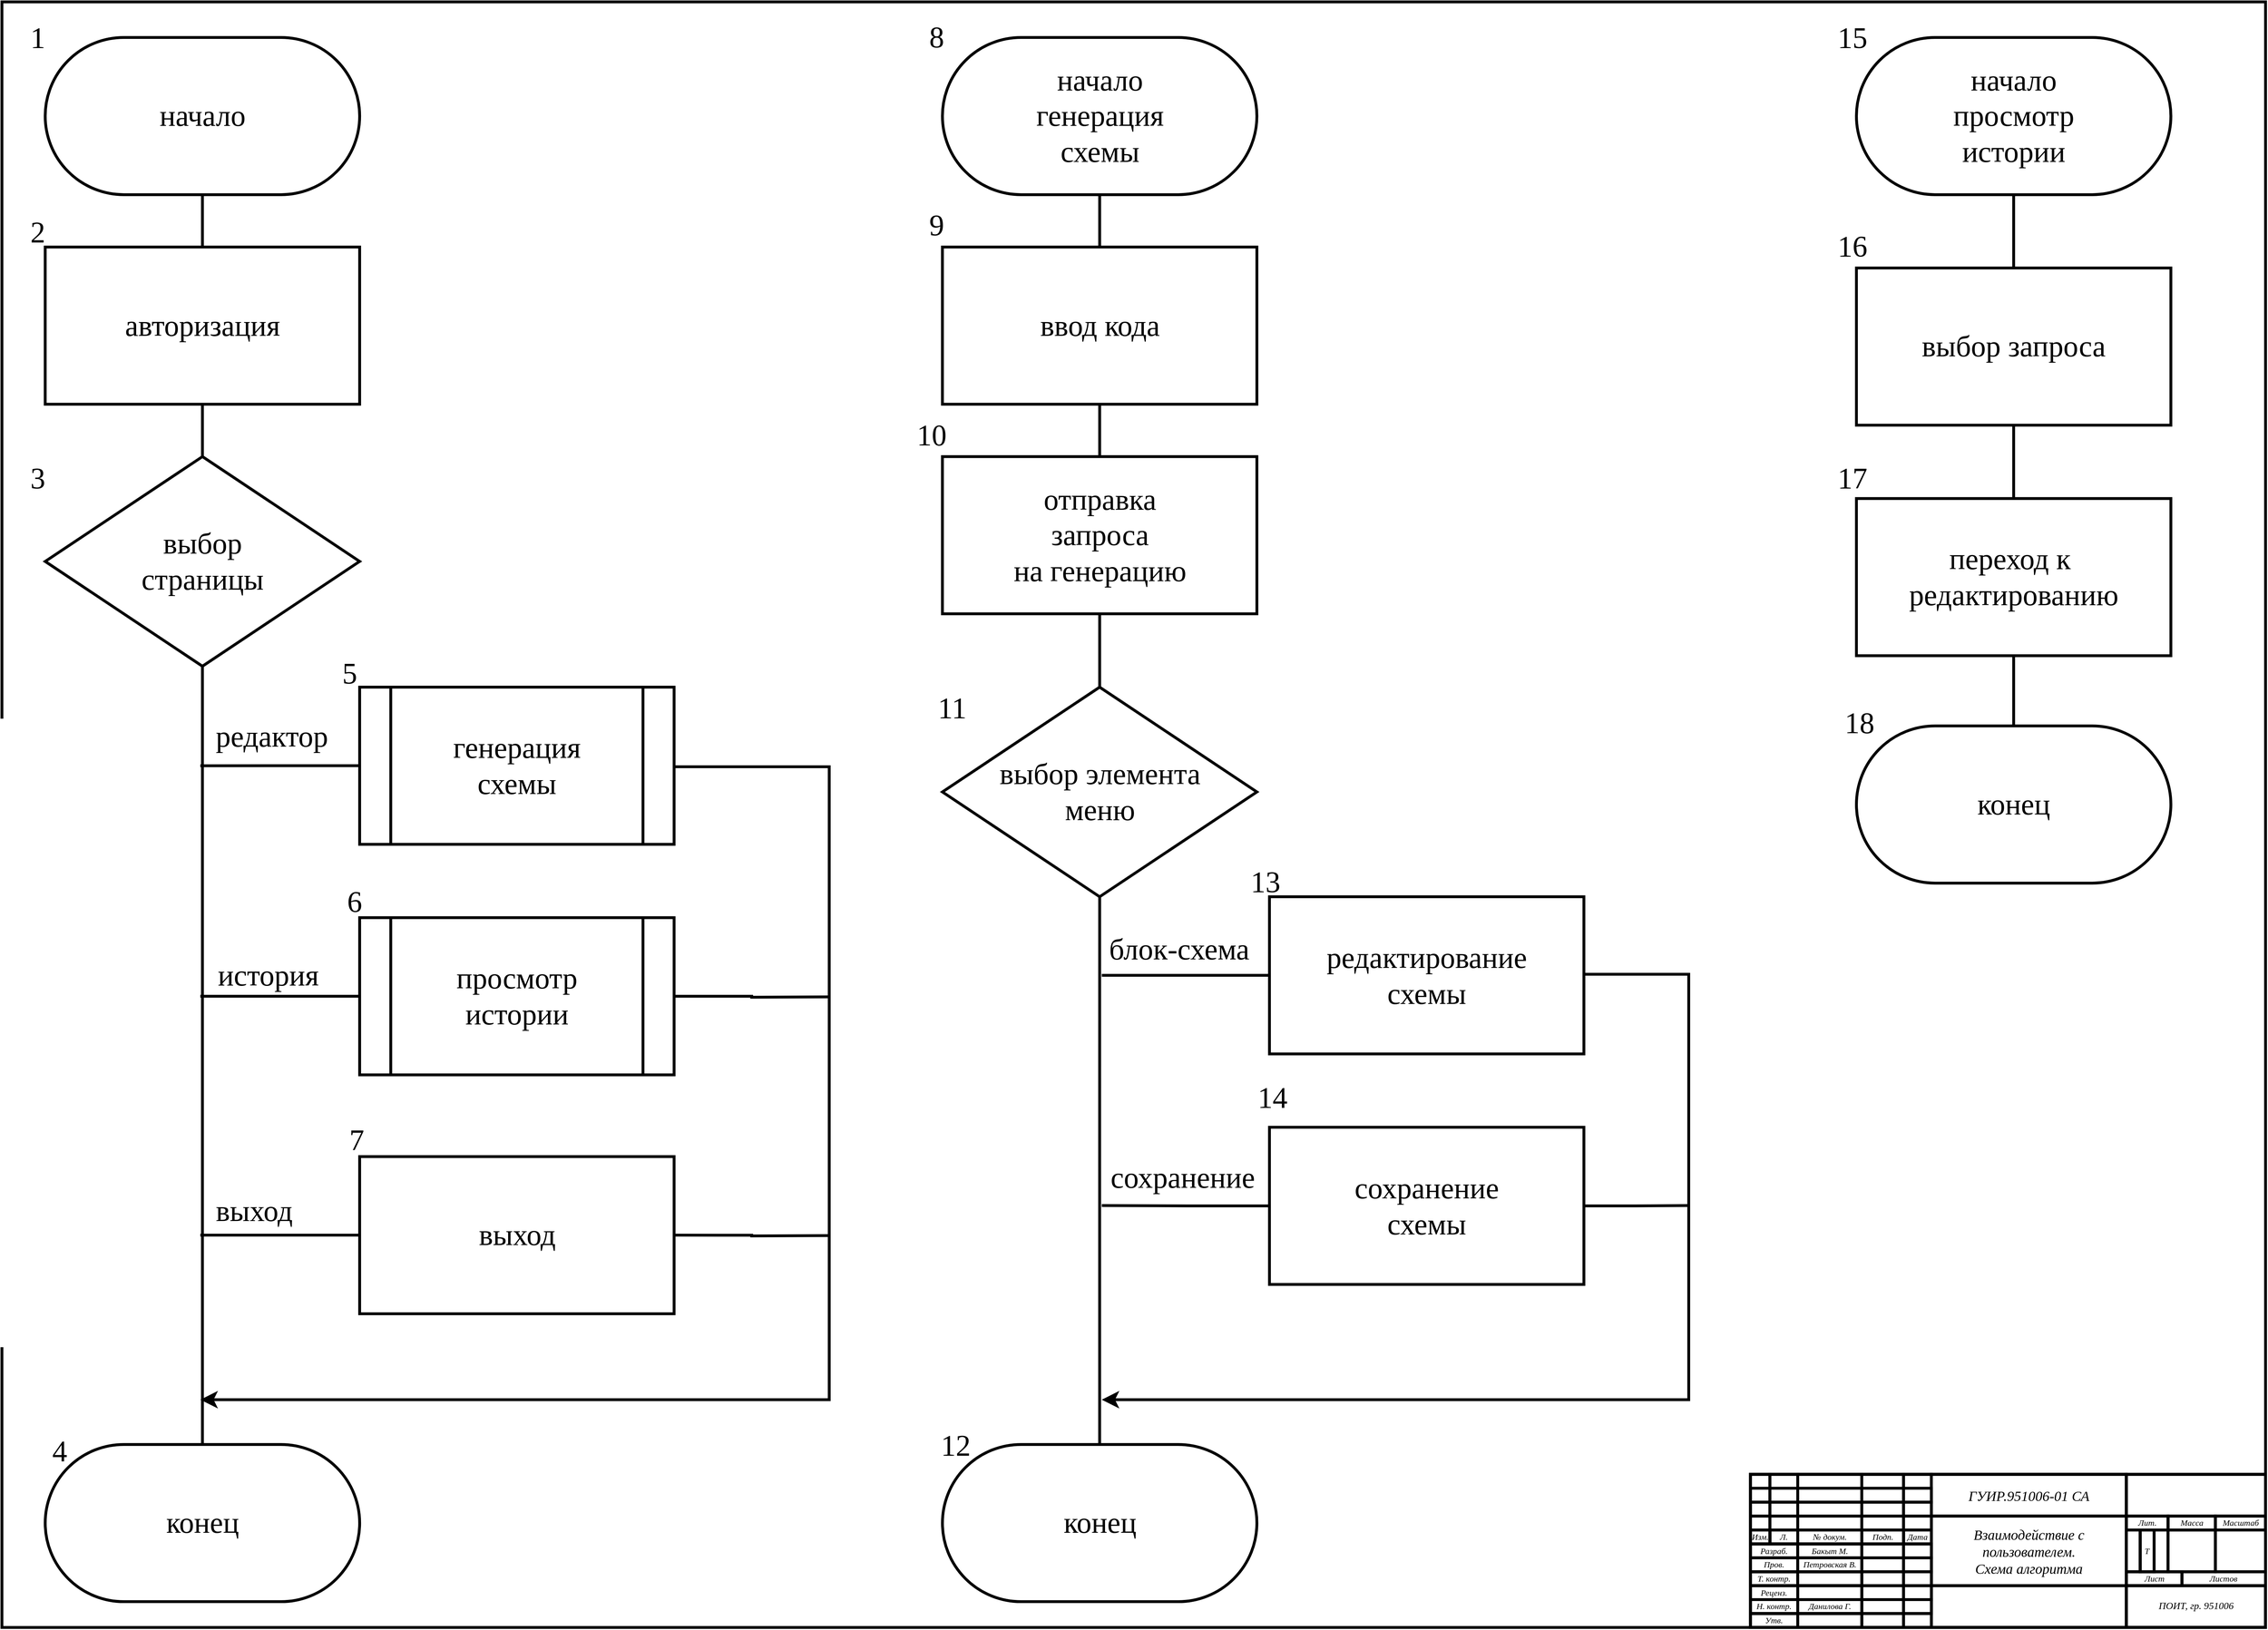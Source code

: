 <mxfile version="21.1.2" type="device">
  <diagram name="Page-1" id="UpY-j-eSxarQxpCMAa1M">
    <mxGraphModel dx="7090" dy="4100" grid="1" gridSize="10" guides="1" tooltips="1" connect="1" arrows="1" fold="1" page="1" pageScale="1" pageWidth="3300" pageHeight="2339" math="0" shadow="0">
      <root>
        <mxCell id="0" />
        <mxCell id="1" parent="0" />
        <mxCell id="rGx1I9gDSG52Lf8XhFhv-3" value="" style="group" vertex="1" connectable="0" parent="1">
          <mxGeometry x="78.74" y="19.685" width="3200.786" height="2299.208" as="geometry" />
        </mxCell>
        <mxCell id="rGx1I9gDSG52Lf8XhFhv-4" value="" style="rounded=0;whiteSpace=wrap;html=1;fillColor=none;strokeWidth=4;movable=1;resizable=1;rotatable=1;deletable=1;editable=1;locked=0;connectable=1;container=0;" vertex="1" parent="rGx1I9gDSG52Lf8XhFhv-3">
          <mxGeometry width="3200.781" height="2299.208" as="geometry" />
        </mxCell>
        <mxCell id="rGx1I9gDSG52Lf8XhFhv-5" value="" style="rounded=0;whiteSpace=wrap;html=1;fillColor=none;container=0;strokeWidth=4;movable=1;resizable=1;rotatable=1;deletable=1;editable=1;locked=0;connectable=1;" vertex="1" parent="rGx1I9gDSG52Lf8XhFhv-3">
          <mxGeometry x="2472.43" y="2082.665" width="728.34" height="216.53" as="geometry" />
        </mxCell>
        <mxCell id="rGx1I9gDSG52Lf8XhFhv-6" value="" style="rounded=0;whiteSpace=wrap;html=1;fillColor=none;container=0;strokeWidth=4;movable=1;resizable=1;rotatable=1;deletable=1;editable=1;locked=0;connectable=1;" vertex="1" parent="rGx1I9gDSG52Lf8XhFhv-3">
          <mxGeometry x="2472.37" y="2082.665" width="27.56" height="98.43" as="geometry" />
        </mxCell>
        <mxCell id="rGx1I9gDSG52Lf8XhFhv-7" value="" style="rounded=0;whiteSpace=wrap;html=1;fillColor=none;container=0;strokeWidth=4;movable=1;resizable=1;rotatable=1;deletable=1;editable=1;locked=0;connectable=1;" vertex="1" parent="rGx1I9gDSG52Lf8XhFhv-3">
          <mxGeometry x="2499.92" y="2082.665" width="39.37" height="98.42" as="geometry" />
        </mxCell>
        <mxCell id="rGx1I9gDSG52Lf8XhFhv-8" value="" style="rounded=0;whiteSpace=wrap;html=1;fillColor=none;container=0;strokeWidth=4;movable=1;resizable=1;rotatable=1;deletable=1;editable=1;locked=0;connectable=1;" vertex="1" parent="rGx1I9gDSG52Lf8XhFhv-3">
          <mxGeometry x="2539.29" y="2082.665" width="90.55" height="216.53" as="geometry" />
        </mxCell>
        <mxCell id="rGx1I9gDSG52Lf8XhFhv-9" value="" style="rounded=0;whiteSpace=wrap;html=1;fillColor=none;container=0;strokeWidth=4;movable=1;resizable=1;rotatable=1;deletable=1;editable=1;locked=0;connectable=1;" vertex="1" parent="rGx1I9gDSG52Lf8XhFhv-3">
          <mxGeometry x="2629.84" y="2082.665" width="59.06" height="216.54" as="geometry" />
        </mxCell>
        <mxCell id="rGx1I9gDSG52Lf8XhFhv-10" value="" style="rounded=0;whiteSpace=wrap;html=1;fillColor=none;container=0;strokeWidth=4;movable=1;resizable=1;rotatable=1;deletable=1;editable=1;locked=0;connectable=1;" vertex="1" parent="rGx1I9gDSG52Lf8XhFhv-3">
          <mxGeometry x="2688.89" y="2082.665" width="39.37" height="216.54" as="geometry" />
        </mxCell>
        <mxCell id="rGx1I9gDSG52Lf8XhFhv-11" value="" style="rounded=0;whiteSpace=wrap;html=1;fillColor=none;container=0;strokeWidth=4;movable=1;resizable=1;rotatable=1;deletable=1;editable=1;locked=0;connectable=1;" vertex="1" parent="rGx1I9gDSG52Lf8XhFhv-3">
          <mxGeometry x="2728.26" y="2082.665" width="275.59" height="216.53" as="geometry" />
        </mxCell>
        <mxCell id="rGx1I9gDSG52Lf8XhFhv-12" value="" style="rounded=0;whiteSpace=wrap;html=1;fillColor=none;container=0;strokeWidth=4;movable=1;resizable=1;rotatable=1;deletable=1;editable=1;locked=0;connectable=1;" vertex="1" parent="rGx1I9gDSG52Lf8XhFhv-3">
          <mxGeometry x="3003.85" y="2082.665" width="196.85" height="216.54" as="geometry" />
        </mxCell>
        <mxCell id="rGx1I9gDSG52Lf8XhFhv-13" value="" style="rounded=0;whiteSpace=wrap;html=1;fillColor=none;container=0;strokeWidth=4;movable=1;resizable=1;rotatable=1;deletable=1;editable=1;locked=0;connectable=1;" vertex="1" parent="rGx1I9gDSG52Lf8XhFhv-3">
          <mxGeometry x="2472.35" y="2082.665" width="255.9" height="0.01" as="geometry" />
        </mxCell>
        <mxCell id="rGx1I9gDSG52Lf8XhFhv-14" value="" style="rounded=0;whiteSpace=wrap;html=1;fillColor=none;container=0;strokeWidth=4;movable=1;resizable=1;rotatable=1;deletable=1;editable=1;locked=0;connectable=1;" vertex="1" parent="rGx1I9gDSG52Lf8XhFhv-3">
          <mxGeometry x="2472.355" y="2082.64" width="255.905" height="19.685" as="geometry" />
        </mxCell>
        <mxCell id="rGx1I9gDSG52Lf8XhFhv-15" value="" style="rounded=0;whiteSpace=wrap;html=1;fillColor=none;container=0;strokeWidth=4;movable=1;resizable=1;rotatable=1;deletable=1;editable=1;locked=0;connectable=1;" vertex="1" parent="rGx1I9gDSG52Lf8XhFhv-3">
          <mxGeometry x="2728.249" y="2082.634" width="275.59" height="59.055" as="geometry" />
        </mxCell>
        <mxCell id="rGx1I9gDSG52Lf8XhFhv-16" value="" style="rounded=0;whiteSpace=wrap;html=1;fillColor=none;container=0;strokeWidth=4;movable=1;resizable=1;rotatable=1;deletable=1;editable=1;locked=0;connectable=1;" vertex="1" parent="rGx1I9gDSG52Lf8XhFhv-3">
          <mxGeometry x="2728.346" y="2240.131" width="275.59" height="59.055" as="geometry" />
        </mxCell>
        <mxCell id="rGx1I9gDSG52Lf8XhFhv-17" value="" style="rounded=0;whiteSpace=wrap;html=1;fillColor=none;container=0;strokeWidth=4;movable=1;resizable=1;rotatable=1;deletable=1;editable=1;locked=0;connectable=1;" vertex="1" parent="rGx1I9gDSG52Lf8XhFhv-3">
          <mxGeometry x="3003.936" y="2082.671" width="196.85" height="59.055" as="geometry" />
        </mxCell>
        <mxCell id="rGx1I9gDSG52Lf8XhFhv-18" value="" style="rounded=0;whiteSpace=wrap;html=1;fillColor=none;container=0;strokeWidth=4;movable=1;resizable=1;rotatable=1;deletable=1;editable=1;locked=0;connectable=1;" vertex="1" parent="rGx1I9gDSG52Lf8XhFhv-3">
          <mxGeometry x="3003.833" y="2240.148" width="196.85" height="59.055" as="geometry" />
        </mxCell>
        <mxCell id="rGx1I9gDSG52Lf8XhFhv-19" value="" style="rounded=0;whiteSpace=wrap;html=1;fillColor=none;container=0;strokeWidth=4;movable=1;resizable=1;rotatable=1;deletable=1;editable=1;locked=0;connectable=1;" vertex="1" parent="rGx1I9gDSG52Lf8XhFhv-3">
          <mxGeometry x="3003.83" y="2141.685" width="59.055" height="19.685" as="geometry" />
        </mxCell>
        <mxCell id="rGx1I9gDSG52Lf8XhFhv-20" value="" style="rounded=0;whiteSpace=wrap;html=1;fillColor=none;container=0;strokeWidth=4;movable=1;resizable=1;rotatable=1;deletable=1;editable=1;locked=0;connectable=1;" vertex="1" parent="rGx1I9gDSG52Lf8XhFhv-3">
          <mxGeometry x="3062.887" y="2141.682" width="66.929" height="19.685" as="geometry" />
        </mxCell>
        <mxCell id="rGx1I9gDSG52Lf8XhFhv-21" value="" style="rounded=0;whiteSpace=wrap;html=1;fillColor=none;container=0;strokeWidth=4;movable=1;resizable=1;rotatable=1;deletable=1;editable=1;locked=0;connectable=1;" vertex="1" parent="rGx1I9gDSG52Lf8XhFhv-3">
          <mxGeometry x="3129.814" y="2141.679" width="70.866" height="19.685" as="geometry" />
        </mxCell>
        <mxCell id="rGx1I9gDSG52Lf8XhFhv-22" value="" style="rounded=0;whiteSpace=wrap;html=1;fillColor=none;container=0;strokeWidth=4;movable=1;resizable=1;rotatable=1;deletable=1;editable=1;locked=0;connectable=1;" vertex="1" parent="rGx1I9gDSG52Lf8XhFhv-3">
          <mxGeometry x="3003.827" y="2161.392" width="19.685" height="59.055" as="geometry" />
        </mxCell>
        <mxCell id="rGx1I9gDSG52Lf8XhFhv-23" value="" style="rounded=0;whiteSpace=wrap;html=1;fillColor=none;container=0;strokeWidth=4;movable=1;resizable=1;rotatable=1;deletable=1;editable=1;locked=0;connectable=1;" vertex="1" parent="rGx1I9gDSG52Lf8XhFhv-3">
          <mxGeometry x="3023.51" y="2161.405" width="19.78" height="59.06" as="geometry" />
        </mxCell>
        <mxCell id="rGx1I9gDSG52Lf8XhFhv-24" value="" style="rounded=0;whiteSpace=wrap;html=1;fillColor=none;container=0;strokeWidth=4;movable=1;resizable=1;rotatable=1;deletable=1;editable=1;locked=0;connectable=1;" vertex="1" parent="rGx1I9gDSG52Lf8XhFhv-3">
          <mxGeometry x="3043.201" y="2161.406" width="19.685" height="59.055" as="geometry" />
        </mxCell>
        <mxCell id="rGx1I9gDSG52Lf8XhFhv-25" value="" style="rounded=0;whiteSpace=wrap;html=1;fillColor=none;container=0;strokeWidth=4;movable=1;resizable=1;rotatable=1;deletable=1;editable=1;locked=0;connectable=1;" vertex="1" parent="rGx1I9gDSG52Lf8XhFhv-3">
          <mxGeometry x="3062.888" y="2161.413" width="66.929" height="59.055" as="geometry" />
        </mxCell>
        <mxCell id="rGx1I9gDSG52Lf8XhFhv-26" value="" style="rounded=0;whiteSpace=wrap;html=1;fillColor=none;container=0;strokeWidth=4;movable=1;resizable=1;rotatable=1;deletable=1;editable=1;locked=0;connectable=1;" vertex="1" parent="rGx1I9gDSG52Lf8XhFhv-3">
          <mxGeometry x="3129.915" y="2161.39" width="70.866" height="59.055" as="geometry" />
        </mxCell>
        <mxCell id="rGx1I9gDSG52Lf8XhFhv-27" value="" style="rounded=0;whiteSpace=wrap;html=1;fillColor=none;container=0;strokeWidth=4;movable=1;resizable=1;rotatable=1;deletable=1;editable=1;locked=0;connectable=1;" vertex="1" parent="rGx1I9gDSG52Lf8XhFhv-3">
          <mxGeometry x="3003.832" y="2220.467" width="78.74" height="19.685" as="geometry" />
        </mxCell>
        <mxCell id="rGx1I9gDSG52Lf8XhFhv-28" value="&lt;i&gt;&lt;font style=&quot;font-size: 20px;&quot;&gt;ГУИР.951006-01 СА&lt;/font&gt;&lt;/i&gt;" style="rounded=0;whiteSpace=wrap;html=1;fillColor=none;fontFamily=Times New Roman;fontSize=12;container=0;strokeWidth=4;movable=1;resizable=1;rotatable=1;deletable=1;editable=1;locked=0;connectable=1;" vertex="1" parent="rGx1I9gDSG52Lf8XhFhv-3">
          <mxGeometry x="2728.25" y="2082.674" width="275.6" height="59.02" as="geometry" />
        </mxCell>
        <mxCell id="rGx1I9gDSG52Lf8XhFhv-29" value="&lt;i style=&quot;font-size: 20px;&quot;&gt;Взаимодействие с&lt;br style=&quot;font-size: 20px;&quot;&gt;пользователем.&lt;br style=&quot;font-size: 20px;&quot;&gt;Схема алгоритма&lt;br style=&quot;font-size: 20px;&quot;&gt;&lt;/i&gt;" style="rounded=0;whiteSpace=wrap;html=1;fillColor=none;fontFamily=Times New Roman;fontSize=20;container=0;strokeWidth=4;movable=1;resizable=1;rotatable=1;deletable=1;editable=1;locked=0;connectable=1;" vertex="1" parent="rGx1I9gDSG52Lf8XhFhv-3">
          <mxGeometry x="2728.35" y="2141.684" width="275.5" height="98.43" as="geometry" />
        </mxCell>
        <mxCell id="rGx1I9gDSG52Lf8XhFhv-30" value="&lt;i style=&quot;font-size: 14px;&quot;&gt;ПОИТ, гр. 951006&lt;br style=&quot;font-size: 14px;&quot;&gt;&lt;/i&gt;" style="rounded=0;whiteSpace=wrap;html=1;fillColor=none;fontFamily=Times New Roman;fontSize=14;container=0;strokeWidth=4;movable=1;resizable=1;rotatable=1;deletable=1;editable=1;locked=0;connectable=1;" vertex="1" parent="rGx1I9gDSG52Lf8XhFhv-3">
          <mxGeometry x="3003.83" y="2240.154" width="196.86" height="59.02" as="geometry" />
        </mxCell>
        <mxCell id="rGx1I9gDSG52Lf8XhFhv-31" value="&lt;i&gt;Лит.&lt;br&gt;&lt;/i&gt;" style="rounded=0;whiteSpace=wrap;html=1;fillColor=none;fontFamily=Times New Roman;fontSize=12;container=0;strokeWidth=4;movable=1;resizable=1;rotatable=1;deletable=1;editable=1;locked=0;connectable=1;" vertex="1" parent="rGx1I9gDSG52Lf8XhFhv-3">
          <mxGeometry x="3003.94" y="2141.684" width="58.96" height="19.69" as="geometry" />
        </mxCell>
        <mxCell id="rGx1I9gDSG52Lf8XhFhv-32" value="&lt;i&gt;Т&lt;br&gt;&lt;/i&gt;" style="rounded=0;whiteSpace=wrap;html=1;fillColor=none;fontFamily=Times New Roman;fontSize=12;container=0;strokeWidth=4;movable=1;resizable=1;rotatable=1;deletable=1;editable=1;locked=0;connectable=1;" vertex="1" parent="rGx1I9gDSG52Lf8XhFhv-3">
          <mxGeometry x="3023.61" y="2161.354" width="19.61" height="59.08" as="geometry" />
        </mxCell>
        <mxCell id="rGx1I9gDSG52Lf8XhFhv-33" value="&lt;i&gt;Масса&lt;br&gt;&lt;/i&gt;" style="rounded=0;whiteSpace=wrap;html=1;fillColor=none;fontFamily=Times New Roman;fontSize=12;container=0;strokeWidth=4;movable=1;resizable=1;rotatable=1;deletable=1;editable=1;locked=0;connectable=1;" vertex="1" parent="rGx1I9gDSG52Lf8XhFhv-3">
          <mxGeometry x="3062.89" y="2141.724" width="66.94" height="19.69" as="geometry" />
        </mxCell>
        <mxCell id="rGx1I9gDSG52Lf8XhFhv-34" value="&lt;i&gt;Масштаб&lt;br&gt;&lt;/i&gt;" style="rounded=0;whiteSpace=wrap;html=1;fillColor=none;fontFamily=Times New Roman;fontSize=12;container=0;strokeWidth=4;movable=1;resizable=1;rotatable=1;deletable=1;editable=1;locked=0;connectable=1;" vertex="1" parent="rGx1I9gDSG52Lf8XhFhv-3">
          <mxGeometry x="3129.82" y="2141.664" width="70.88" height="19.69" as="geometry" />
        </mxCell>
        <mxCell id="rGx1I9gDSG52Lf8XhFhv-35" value="" style="rounded=0;whiteSpace=wrap;html=1;fillColor=none;container=0;strokeWidth=4;movable=1;resizable=1;rotatable=1;deletable=1;editable=1;locked=0;connectable=1;" vertex="1" parent="rGx1I9gDSG52Lf8XhFhv-3">
          <mxGeometry x="2472.44" y="2181.075" width="255.905" height="19.685" as="geometry" />
        </mxCell>
        <mxCell id="rGx1I9gDSG52Lf8XhFhv-36" value="" style="rounded=0;whiteSpace=wrap;html=1;fillColor=none;container=0;strokeWidth=4;movable=1;resizable=1;rotatable=1;deletable=1;editable=1;locked=0;connectable=1;" vertex="1" parent="rGx1I9gDSG52Lf8XhFhv-3">
          <mxGeometry x="2472.442" y="2102.327" width="255.905" height="19.685" as="geometry" />
        </mxCell>
        <mxCell id="rGx1I9gDSG52Lf8XhFhv-37" value="" style="rounded=0;whiteSpace=wrap;html=1;fillColor=none;container=0;strokeWidth=4;movable=1;resizable=1;rotatable=1;deletable=1;editable=1;locked=0;connectable=1;" vertex="1" parent="rGx1I9gDSG52Lf8XhFhv-3">
          <mxGeometry x="2472.439" y="2122.014" width="255.905" height="19.685" as="geometry" />
        </mxCell>
        <mxCell id="rGx1I9gDSG52Lf8XhFhv-38" value="" style="rounded=0;whiteSpace=wrap;html=1;fillColor=none;container=0;strokeWidth=4;movable=1;resizable=1;rotatable=1;deletable=1;editable=1;locked=0;connectable=1;" vertex="1" parent="rGx1I9gDSG52Lf8XhFhv-3">
          <mxGeometry x="2472.356" y="2141.701" width="255.905" height="19.685" as="geometry" />
        </mxCell>
        <mxCell id="rGx1I9gDSG52Lf8XhFhv-39" value="" style="rounded=0;whiteSpace=wrap;html=1;fillColor=none;container=0;strokeWidth=4;movable=1;resizable=1;rotatable=1;deletable=1;editable=1;locked=0;connectable=1;" vertex="1" parent="rGx1I9gDSG52Lf8XhFhv-3">
          <mxGeometry x="2472.353" y="2161.388" width="255.905" height="19.685" as="geometry" />
        </mxCell>
        <mxCell id="rGx1I9gDSG52Lf8XhFhv-40" value="" style="rounded=0;whiteSpace=wrap;html=1;fillColor=none;container=0;strokeWidth=4;movable=1;resizable=1;rotatable=1;deletable=1;editable=1;locked=0;connectable=1;" vertex="1" parent="rGx1I9gDSG52Lf8XhFhv-3">
          <mxGeometry x="2472.437" y="2200.762" width="255.905" height="19.685" as="geometry" />
        </mxCell>
        <mxCell id="rGx1I9gDSG52Lf8XhFhv-41" value="" style="rounded=0;whiteSpace=wrap;html=1;fillColor=none;container=0;strokeWidth=4;movable=1;resizable=1;rotatable=1;deletable=1;editable=1;locked=0;connectable=1;" vertex="1" parent="rGx1I9gDSG52Lf8XhFhv-3">
          <mxGeometry x="2472.434" y="2220.449" width="255.905" height="19.685" as="geometry" />
        </mxCell>
        <mxCell id="rGx1I9gDSG52Lf8XhFhv-42" value="" style="rounded=0;whiteSpace=wrap;html=1;fillColor=none;container=0;strokeWidth=4;movable=1;resizable=1;rotatable=1;deletable=1;editable=1;locked=0;connectable=1;" vertex="1" parent="rGx1I9gDSG52Lf8XhFhv-3">
          <mxGeometry x="2472.431" y="2240.136" width="255.905" height="19.685" as="geometry" />
        </mxCell>
        <mxCell id="rGx1I9gDSG52Lf8XhFhv-43" value="" style="rounded=0;whiteSpace=wrap;html=1;fillColor=none;container=0;strokeWidth=4;movable=1;resizable=1;rotatable=1;deletable=1;editable=1;locked=0;connectable=1;" vertex="1" parent="rGx1I9gDSG52Lf8XhFhv-3">
          <mxGeometry x="2472.428" y="2259.823" width="255.905" height="19.685" as="geometry" />
        </mxCell>
        <mxCell id="rGx1I9gDSG52Lf8XhFhv-44" value="" style="rounded=0;whiteSpace=wrap;html=1;fillColor=none;container=0;strokeWidth=4;movable=1;resizable=1;rotatable=1;deletable=1;editable=1;locked=0;connectable=1;" vertex="1" parent="rGx1I9gDSG52Lf8XhFhv-3">
          <mxGeometry x="2472.355" y="2279.51" width="255.905" height="19.685" as="geometry" />
        </mxCell>
        <mxCell id="rGx1I9gDSG52Lf8XhFhv-45" value="&lt;i style=&quot;font-size: 12px;&quot;&gt;&lt;font style=&quot;font-size: 12px;&quot;&gt;Изм.&lt;/font&gt;&lt;/i&gt;" style="rounded=0;whiteSpace=wrap;html=1;fillColor=none;fontFamily=Times New Roman;fontSize=12;container=0;strokeWidth=4;movable=1;resizable=1;rotatable=1;deletable=1;editable=1;locked=0;connectable=1;" vertex="1" parent="rGx1I9gDSG52Lf8XhFhv-3">
          <mxGeometry x="2472.44" y="2161.395" width="27.65" height="19.68" as="geometry" />
        </mxCell>
        <mxCell id="rGx1I9gDSG52Lf8XhFhv-46" value="&lt;i&gt;Л.&lt;/i&gt;" style="rounded=0;whiteSpace=wrap;html=1;fillColor=none;fontFamily=Times New Roman;fontSize=12;container=0;strokeWidth=4;movable=1;resizable=1;rotatable=1;deletable=1;editable=1;locked=0;connectable=1;" vertex="1" parent="rGx1I9gDSG52Lf8XhFhv-3">
          <mxGeometry x="2499.92" y="2161.394" width="39.36" height="19.68" as="geometry" />
        </mxCell>
        <mxCell id="rGx1I9gDSG52Lf8XhFhv-47" value="&lt;i&gt;№ докум.&lt;/i&gt;" style="rounded=0;whiteSpace=wrap;html=1;fillColor=none;fontFamily=Times New Roman;fontSize=12;container=0;strokeWidth=4;movable=1;resizable=1;rotatable=1;deletable=1;editable=1;locked=0;connectable=1;" vertex="1" parent="rGx1I9gDSG52Lf8XhFhv-3">
          <mxGeometry x="2539.28" y="2161.394" width="90.55" height="19.68" as="geometry" />
        </mxCell>
        <mxCell id="rGx1I9gDSG52Lf8XhFhv-48" value="&lt;i&gt;Подп.&lt;/i&gt;" style="rounded=0;whiteSpace=wrap;html=1;fillColor=none;fontFamily=Times New Roman;fontSize=12;container=0;strokeWidth=4;movable=1;resizable=1;rotatable=1;deletable=1;editable=1;locked=0;connectable=1;" vertex="1" parent="rGx1I9gDSG52Lf8XhFhv-3">
          <mxGeometry x="2629.84" y="2161.394" width="59.05" height="19.68" as="geometry" />
        </mxCell>
        <mxCell id="rGx1I9gDSG52Lf8XhFhv-49" value="&lt;i&gt;Дата&lt;/i&gt;" style="rounded=0;whiteSpace=wrap;html=1;fillColor=none;fontFamily=Times New Roman;fontSize=12;container=0;strokeWidth=4;movable=1;resizable=1;rotatable=1;deletable=1;editable=1;locked=0;connectable=1;" vertex="1" parent="rGx1I9gDSG52Lf8XhFhv-3">
          <mxGeometry x="2688.9" y="2161.364" width="39.36" height="19.68" as="geometry" />
        </mxCell>
        <mxCell id="rGx1I9gDSG52Lf8XhFhv-50" value="&lt;i&gt;Разраб.&lt;/i&gt;" style="rounded=0;whiteSpace=wrap;html=1;fillColor=none;fontFamily=Times New Roman;fontSize=12;container=0;strokeWidth=4;movable=1;resizable=1;rotatable=1;deletable=1;editable=1;locked=0;connectable=1;" vertex="1" parent="rGx1I9gDSG52Lf8XhFhv-3">
          <mxGeometry x="2472.44" y="2181.084" width="66.84" height="19.68" as="geometry" />
        </mxCell>
        <mxCell id="rGx1I9gDSG52Lf8XhFhv-51" value="&lt;i&gt;Пров.&lt;/i&gt;" style="rounded=0;whiteSpace=wrap;html=1;fillColor=none;fontFamily=Times New Roman;fontSize=12;container=0;strokeWidth=4;movable=1;resizable=1;rotatable=1;deletable=1;editable=1;locked=0;connectable=1;" vertex="1" parent="rGx1I9gDSG52Lf8XhFhv-3">
          <mxGeometry x="2472.347" y="2200.761" width="66.84" height="19.68" as="geometry" />
        </mxCell>
        <mxCell id="rGx1I9gDSG52Lf8XhFhv-52" value="&lt;i&gt;Т. контр.&lt;/i&gt;" style="rounded=0;whiteSpace=wrap;html=1;fillColor=none;fontFamily=Times New Roman;fontSize=12;container=0;strokeWidth=4;movable=1;resizable=1;rotatable=1;deletable=1;editable=1;locked=0;connectable=1;" vertex="1" parent="rGx1I9gDSG52Lf8XhFhv-3">
          <mxGeometry x="2472.344" y="2220.458" width="66.84" height="19.68" as="geometry" />
        </mxCell>
        <mxCell id="rGx1I9gDSG52Lf8XhFhv-53" value="&lt;i&gt;Реценз.&lt;/i&gt;" style="rounded=0;whiteSpace=wrap;html=1;fillColor=none;fontFamily=Times New Roman;fontSize=12;container=0;strokeWidth=4;movable=1;resizable=1;rotatable=1;deletable=1;editable=1;locked=0;connectable=1;" vertex="1" parent="rGx1I9gDSG52Lf8XhFhv-3">
          <mxGeometry x="2472.451" y="2240.135" width="66.84" height="19.68" as="geometry" />
        </mxCell>
        <mxCell id="rGx1I9gDSG52Lf8XhFhv-54" value="&lt;i&gt;Н. контр.&lt;/i&gt;" style="rounded=0;whiteSpace=wrap;html=1;fillColor=none;fontFamily=Times New Roman;fontSize=12;container=0;strokeWidth=4;movable=1;resizable=1;rotatable=1;deletable=1;editable=1;locked=0;connectable=1;" vertex="1" parent="rGx1I9gDSG52Lf8XhFhv-3">
          <mxGeometry x="2472.448" y="2259.812" width="66.84" height="19.68" as="geometry" />
        </mxCell>
        <mxCell id="rGx1I9gDSG52Lf8XhFhv-55" value="&lt;i&gt;Утв.&lt;/i&gt;" style="rounded=0;whiteSpace=wrap;html=1;fillColor=none;fontFamily=Times New Roman;fontSize=12;container=0;strokeWidth=4;movable=1;resizable=1;rotatable=1;deletable=1;editable=1;locked=0;connectable=1;" vertex="1" parent="rGx1I9gDSG52Lf8XhFhv-3">
          <mxGeometry x="2472.455" y="2279.489" width="66.84" height="19.68" as="geometry" />
        </mxCell>
        <mxCell id="rGx1I9gDSG52Lf8XhFhv-56" value="&lt;i&gt;Бакыт М.&lt;/i&gt;" style="rounded=0;whiteSpace=wrap;html=1;fillColor=none;fontFamily=Times New Roman;fontSize=12;container=0;strokeWidth=4;movable=1;resizable=1;rotatable=1;deletable=1;editable=1;locked=0;connectable=1;" vertex="1" parent="rGx1I9gDSG52Lf8XhFhv-3">
          <mxGeometry x="2539.18" y="2181.074" width="90.65" height="19.68" as="geometry" />
        </mxCell>
        <mxCell id="rGx1I9gDSG52Lf8XhFhv-57" value="&lt;i&gt;Петровская В.&lt;/i&gt;" style="rounded=0;whiteSpace=wrap;html=1;fillColor=none;fontFamily=Times New Roman;fontSize=12;container=0;strokeWidth=4;movable=1;resizable=1;rotatable=1;deletable=1;editable=1;locked=0;connectable=1;" vertex="1" parent="rGx1I9gDSG52Lf8XhFhv-3">
          <mxGeometry x="2539.297" y="2200.761" width="90.65" height="19.68" as="geometry" />
        </mxCell>
        <mxCell id="rGx1I9gDSG52Lf8XhFhv-58" value="" style="rounded=0;whiteSpace=wrap;html=1;fillColor=none;fontFamily=Times New Roman;fontSize=12;container=0;strokeWidth=4;movable=1;resizable=1;rotatable=1;deletable=1;editable=1;locked=0;connectable=1;" vertex="1" parent="rGx1I9gDSG52Lf8XhFhv-3">
          <mxGeometry x="2539.294" y="2220.448" width="90.65" height="19.68" as="geometry" />
        </mxCell>
        <mxCell id="rGx1I9gDSG52Lf8XhFhv-59" value="" style="rounded=0;whiteSpace=wrap;html=1;fillColor=none;fontFamily=Times New Roman;fontSize=12;container=0;strokeWidth=4;movable=1;resizable=1;rotatable=1;deletable=1;editable=1;locked=0;connectable=1;" vertex="1" parent="rGx1I9gDSG52Lf8XhFhv-3">
          <mxGeometry x="2539.301" y="2240.155" width="90.65" height="19.68" as="geometry" />
        </mxCell>
        <mxCell id="rGx1I9gDSG52Lf8XhFhv-60" value="&lt;i&gt;Данилова Г.&lt;/i&gt;" style="rounded=0;whiteSpace=wrap;html=1;fillColor=none;fontFamily=Times New Roman;fontSize=12;container=0;strokeWidth=4;movable=1;resizable=1;rotatable=1;deletable=1;editable=1;locked=0;connectable=1;" vertex="1" parent="rGx1I9gDSG52Lf8XhFhv-3">
          <mxGeometry x="2539.298" y="2259.812" width="90.65" height="19.68" as="geometry" />
        </mxCell>
        <mxCell id="rGx1I9gDSG52Lf8XhFhv-61" value="" style="rounded=0;whiteSpace=wrap;html=1;fillColor=none;fontFamily=Times New Roman;fontSize=12;container=0;strokeWidth=4;movable=1;resizable=1;rotatable=1;deletable=1;editable=1;locked=0;connectable=1;" vertex="1" parent="rGx1I9gDSG52Lf8XhFhv-3">
          <mxGeometry x="2539.305" y="2279.489" width="90.65" height="19.68" as="geometry" />
        </mxCell>
        <mxCell id="rGx1I9gDSG52Lf8XhFhv-62" value="&lt;i&gt;Лист&lt;br&gt;&lt;/i&gt;" style="rounded=0;whiteSpace=wrap;html=1;fillColor=none;fontFamily=Times New Roman;fontSize=12;container=0;strokeWidth=4;movable=1;resizable=1;rotatable=1;deletable=1;editable=1;locked=0;connectable=1;" vertex="1" parent="rGx1I9gDSG52Lf8XhFhv-3">
          <mxGeometry x="3003.94" y="2220.42" width="78.73" height="19.69" as="geometry" />
        </mxCell>
        <mxCell id="rGx1I9gDSG52Lf8XhFhv-63" value="&lt;i&gt;Листов&lt;br&gt;&lt;/i&gt;" style="rounded=0;whiteSpace=wrap;html=1;fillColor=none;fontFamily=Times New Roman;fontSize=12;container=0;strokeWidth=4;movable=1;resizable=1;rotatable=1;deletable=1;editable=1;locked=0;connectable=1;" vertex="1" parent="rGx1I9gDSG52Lf8XhFhv-3">
          <mxGeometry x="3082.57" y="2220.47" width="118.21" height="19.69" as="geometry" />
        </mxCell>
        <mxCell id="qxie9QxksMyN0qrBRrBz-18" value="конец" style="rounded=1;whiteSpace=wrap;html=1;arcSize=50;aspect=fixed;strokeWidth=4;fontSize=42;fontFamily=Times New Roman;container=0;" parent="rGx1I9gDSG52Lf8XhFhv-3" vertex="1">
          <mxGeometry x="1329.879" y="2040.407" width="444.635" height="222.318" as="geometry" />
        </mxCell>
        <mxCell id="qxie9QxksMyN0qrBRrBz-7" value="конец" style="rounded=1;whiteSpace=wrap;html=1;arcSize=50;aspect=fixed;strokeWidth=4;fontSize=42;fontFamily=Times New Roman;container=0;" parent="rGx1I9gDSG52Lf8XhFhv-3" vertex="1">
          <mxGeometry x="61.187" y="2040.407" width="444.635" height="222.318" as="geometry" />
        </mxCell>
        <mxCell id="qxie9QxksMyN0qrBRrBz-1" value="начало" style="rounded=1;whiteSpace=wrap;html=1;arcSize=50;aspect=fixed;strokeWidth=4;fontSize=42;fontFamily=Times New Roman;container=0;" parent="1" vertex="1">
          <mxGeometry x="139.927" y="70" width="444.635" height="222.318" as="geometry" />
        </mxCell>
        <mxCell id="qxie9QxksMyN0qrBRrBz-3" value="авторизация" style="rounded=0;whiteSpace=wrap;html=1;aspect=fixed;strokeWidth=4;fontSize=42;fontFamily=Times New Roman;container=0;" parent="1" vertex="1">
          <mxGeometry x="139.927" y="366.424" width="444.635" height="222.318" as="geometry" />
        </mxCell>
        <mxCell id="qxie9QxksMyN0qrBRrBz-24" value="" style="edgeStyle=orthogonalEdgeStyle;rounded=0;orthogonalLoop=1;jettySize=auto;html=1;strokeWidth=4;endArrow=none;endFill=0;fontSize=42;fontFamily=Times New Roman;endSize=12;" parent="1" source="qxie9QxksMyN0qrBRrBz-1" target="qxie9QxksMyN0qrBRrBz-3" edge="1">
          <mxGeometry relative="1" as="geometry" />
        </mxCell>
        <mxCell id="qxie9QxksMyN0qrBRrBz-4" value="выбор&lt;br style=&quot;font-size: 42px;&quot;&gt;страницы" style="rhombus;whiteSpace=wrap;html=1;strokeWidth=4;fontFamily=Times New Roman;fontSize=42;aspect=fixed;container=0;" parent="1" vertex="1">
          <mxGeometry x="139.927" y="662.848" width="444.635" height="296.453" as="geometry" />
        </mxCell>
        <mxCell id="qxie9QxksMyN0qrBRrBz-25" style="edgeStyle=orthogonalEdgeStyle;rounded=0;orthogonalLoop=1;jettySize=auto;html=1;strokeWidth=4;endArrow=none;endFill=0;fontSize=42;fontFamily=Times New Roman;endSize=12;" parent="1" source="qxie9QxksMyN0qrBRrBz-3" target="qxie9QxksMyN0qrBRrBz-4" edge="1">
          <mxGeometry relative="1" as="geometry" />
        </mxCell>
        <mxCell id="qxie9QxksMyN0qrBRrBz-28" style="edgeStyle=orthogonalEdgeStyle;rounded=0;orthogonalLoop=1;jettySize=auto;html=1;endArrow=none;endFill=0;strokeWidth=4;fontSize=42;fontFamily=Times New Roman;endSize=12;" parent="1" source="qxie9QxksMyN0qrBRrBz-5" edge="1">
          <mxGeometry relative="1" as="geometry">
            <mxPoint x="359.28" y="1100.073" as="targetPoint" />
          </mxGeometry>
        </mxCell>
        <mxCell id="qxie9QxksMyN0qrBRrBz-31" style="edgeStyle=orthogonalEdgeStyle;rounded=0;orthogonalLoop=1;jettySize=auto;html=1;exitX=1;exitY=0.5;exitDx=0;exitDy=0;strokeWidth=4;fontSize=42;fontFamily=Times New Roman;endSize=12;" parent="1" source="qxie9QxksMyN0qrBRrBz-5" edge="1">
          <mxGeometry relative="1" as="geometry">
            <mxPoint x="359.28" y="1996.755" as="targetPoint" />
            <Array as="points">
              <mxPoint x="1248.55" y="1101.555" />
              <mxPoint x="1248.55" y="1996.755" />
              <mxPoint x="359.28" y="1996.755" />
            </Array>
          </mxGeometry>
        </mxCell>
        <mxCell id="qxie9QxksMyN0qrBRrBz-5" value="генерация &lt;br style=&quot;font-size: 42px;&quot;&gt;схемы" style="rounded=0;whiteSpace=wrap;html=1;aspect=fixed;strokeWidth=4;shape=process;fontSize=42;fontFamily=Times New Roman;container=0;" parent="1" vertex="1">
          <mxGeometry x="584.562" y="988.914" width="444.635" height="222.318" as="geometry" />
        </mxCell>
        <mxCell id="qxie9QxksMyN0qrBRrBz-29" style="edgeStyle=orthogonalEdgeStyle;rounded=0;orthogonalLoop=1;jettySize=auto;html=1;endArrow=none;endFill=0;strokeWidth=4;fontSize=42;fontFamily=Times New Roman;endSize=12;" parent="1" source="qxie9QxksMyN0qrBRrBz-6" edge="1">
          <mxGeometry relative="1" as="geometry">
            <mxPoint x="359.28" y="1426.139" as="targetPoint" />
          </mxGeometry>
        </mxCell>
        <mxCell id="qxie9QxksMyN0qrBRrBz-33" style="edgeStyle=orthogonalEdgeStyle;rounded=0;orthogonalLoop=1;jettySize=auto;html=1;exitX=1;exitY=0.5;exitDx=0;exitDy=0;strokeWidth=4;endArrow=none;endFill=0;fontSize=42;fontFamily=Times New Roman;endSize=12;" parent="1" source="qxie9QxksMyN0qrBRrBz-6" edge="1">
          <mxGeometry relative="1" as="geometry">
            <mxPoint x="1248.55" y="1426.977" as="targetPoint" />
          </mxGeometry>
        </mxCell>
        <mxCell id="qxie9QxksMyN0qrBRrBz-6" value="просмотр&lt;br style=&quot;font-size: 42px;&quot;&gt;истории" style="rounded=0;whiteSpace=wrap;html=1;aspect=fixed;strokeWidth=4;shape=process;fontSize=42;fontFamily=Times New Roman;container=0;" parent="1" vertex="1">
          <mxGeometry x="584.562" y="1314.98" width="444.635" height="222.318" as="geometry" />
        </mxCell>
        <mxCell id="qxie9QxksMyN0qrBRrBz-26" style="edgeStyle=orthogonalEdgeStyle;rounded=0;orthogonalLoop=1;jettySize=auto;html=1;exitX=0.5;exitY=1;exitDx=0;exitDy=0;endArrow=none;endFill=0;strokeWidth=4;fontSize=42;fontFamily=Times New Roman;endSize=12;" parent="1" source="qxie9QxksMyN0qrBRrBz-4" target="qxie9QxksMyN0qrBRrBz-7" edge="1">
          <mxGeometry relative="1" as="geometry" />
        </mxCell>
        <mxCell id="qxie9QxksMyN0qrBRrBz-30" style="edgeStyle=orthogonalEdgeStyle;rounded=0;orthogonalLoop=1;jettySize=auto;html=1;endArrow=none;endFill=0;strokeWidth=4;fontSize=42;fontFamily=Times New Roman;endSize=12;" parent="1" source="qxie9QxksMyN0qrBRrBz-8" edge="1">
          <mxGeometry relative="1" as="geometry">
            <mxPoint x="359.28" y="1764.062" as="targetPoint" />
          </mxGeometry>
        </mxCell>
        <mxCell id="qxie9QxksMyN0qrBRrBz-32" style="edgeStyle=orthogonalEdgeStyle;rounded=0;orthogonalLoop=1;jettySize=auto;html=1;exitX=1;exitY=0.5;exitDx=0;exitDy=0;endArrow=none;endFill=0;strokeWidth=4;fontSize=42;fontFamily=Times New Roman;endSize=12;" parent="1" source="qxie9QxksMyN0qrBRrBz-8" edge="1">
          <mxGeometry relative="1" as="geometry">
            <mxPoint x="1248.55" y="1764.642" as="targetPoint" />
          </mxGeometry>
        </mxCell>
        <mxCell id="qxie9QxksMyN0qrBRrBz-8" value="выход" style="rounded=0;whiteSpace=wrap;html=1;aspect=fixed;strokeWidth=4;shape=label;fontSize=42;fontFamily=Times New Roman;container=0;" parent="1" vertex="1">
          <mxGeometry x="584.562" y="1652.903" width="444.635" height="222.318" as="geometry" />
        </mxCell>
        <mxCell id="qxie9QxksMyN0qrBRrBz-11" value="начало&lt;br style=&quot;font-size: 42px;&quot;&gt;генерация &lt;br style=&quot;font-size: 42px;&quot;&gt;схемы" style="rounded=1;whiteSpace=wrap;html=1;arcSize=50;aspect=fixed;strokeWidth=4;fontSize=42;fontFamily=Times New Roman;container=0;" parent="1" vertex="1">
          <mxGeometry x="1408.619" y="70" width="444.635" height="222.318" as="geometry" />
        </mxCell>
        <mxCell id="qxie9QxksMyN0qrBRrBz-13" value="ввод кода" style="rounded=0;whiteSpace=wrap;html=1;aspect=fixed;strokeWidth=4;fontSize=42;fontFamily=Times New Roman;container=0;" parent="1" vertex="1">
          <mxGeometry x="1408.619" y="366.424" width="444.635" height="222.318" as="geometry" />
        </mxCell>
        <mxCell id="qxie9QxksMyN0qrBRrBz-37" style="edgeStyle=orthogonalEdgeStyle;rounded=0;orthogonalLoop=1;jettySize=auto;html=1;endArrow=none;endFill=0;strokeWidth=4;fontSize=42;fontFamily=Times New Roman;endSize=12;" parent="1" source="qxie9QxksMyN0qrBRrBz-11" target="qxie9QxksMyN0qrBRrBz-13" edge="1">
          <mxGeometry relative="1" as="geometry" />
        </mxCell>
        <mxCell id="qxie9QxksMyN0qrBRrBz-14" value="отправка&lt;br style=&quot;font-size: 42px;&quot;&gt;запроса&lt;br style=&quot;font-size: 42px;&quot;&gt;на генерацию" style="rounded=0;whiteSpace=wrap;html=1;aspect=fixed;strokeWidth=4;fontSize=42;fontFamily=Times New Roman;container=0;" parent="1" vertex="1">
          <mxGeometry x="1408.619" y="662.848" width="444.635" height="222.318" as="geometry" />
        </mxCell>
        <mxCell id="qxie9QxksMyN0qrBRrBz-38" style="edgeStyle=orthogonalEdgeStyle;rounded=0;orthogonalLoop=1;jettySize=auto;html=1;strokeWidth=4;endArrow=none;endFill=0;fontSize=42;fontFamily=Times New Roman;endSize=12;" parent="1" source="qxie9QxksMyN0qrBRrBz-13" target="qxie9QxksMyN0qrBRrBz-14" edge="1">
          <mxGeometry relative="1" as="geometry" />
        </mxCell>
        <mxCell id="qxie9QxksMyN0qrBRrBz-15" value="выбор элемента&lt;br style=&quot;font-size: 42px;&quot;&gt;меню" style="rhombus;whiteSpace=wrap;html=1;strokeWidth=4;fontFamily=Times New Roman;fontSize=42;aspect=fixed;container=0;" parent="1" vertex="1">
          <mxGeometry x="1408.619" y="988.914" width="444.635" height="296.453" as="geometry" />
        </mxCell>
        <mxCell id="qxie9QxksMyN0qrBRrBz-39" style="edgeStyle=orthogonalEdgeStyle;rounded=0;orthogonalLoop=1;jettySize=auto;html=1;strokeWidth=4;endArrow=none;endFill=0;fontSize=42;fontFamily=Times New Roman;endSize=12;" parent="1" source="qxie9QxksMyN0qrBRrBz-14" target="qxie9QxksMyN0qrBRrBz-15" edge="1">
          <mxGeometry relative="1" as="geometry" />
        </mxCell>
        <mxCell id="qxie9QxksMyN0qrBRrBz-42" style="edgeStyle=orthogonalEdgeStyle;rounded=0;orthogonalLoop=1;jettySize=auto;html=1;endArrow=none;endFill=0;strokeWidth=4;fontSize=42;fontFamily=Times New Roman;endSize=12;" parent="1" source="qxie9QxksMyN0qrBRrBz-16" edge="1">
          <mxGeometry relative="1" as="geometry">
            <mxPoint x="1633.901" y="1396.526" as="targetPoint" />
          </mxGeometry>
        </mxCell>
        <mxCell id="qxie9QxksMyN0qrBRrBz-44" style="edgeStyle=orthogonalEdgeStyle;rounded=0;orthogonalLoop=1;jettySize=auto;html=1;exitX=1;exitY=0.5;exitDx=0;exitDy=0;strokeWidth=4;fontSize=42;fontFamily=Times New Roman;endSize=12;" parent="1" source="qxie9QxksMyN0qrBRrBz-16" edge="1">
          <mxGeometry relative="1" as="geometry">
            <mxPoint x="1633.901" y="1996.755" as="targetPoint" />
            <Array as="points">
              <mxPoint x="2463.886" y="1395.015" />
              <mxPoint x="2463.886" y="1996.755" />
            </Array>
          </mxGeometry>
        </mxCell>
        <mxCell id="qxie9QxksMyN0qrBRrBz-16" value="редактирование&lt;br style=&quot;font-size: 42px;&quot;&gt;схемы" style="rounded=0;whiteSpace=wrap;html=1;aspect=fixed;strokeWidth=4;fontSize=42;fontFamily=Times New Roman;container=0;" parent="1" vertex="1">
          <mxGeometry x="1871.04" y="1285.367" width="444.635" height="222.318" as="geometry" />
        </mxCell>
        <mxCell id="qxie9QxksMyN0qrBRrBz-43" style="edgeStyle=orthogonalEdgeStyle;rounded=0;orthogonalLoop=1;jettySize=auto;html=1;exitX=0;exitY=0.5;exitDx=0;exitDy=0;endArrow=none;endFill=0;strokeWidth=4;fontSize=42;fontFamily=Times New Roman;endSize=12;" parent="1" source="qxie9QxksMyN0qrBRrBz-17" edge="1">
          <mxGeometry relative="1" as="geometry">
            <mxPoint x="1633.901" y="1722.173" as="targetPoint" />
          </mxGeometry>
        </mxCell>
        <mxCell id="qxie9QxksMyN0qrBRrBz-45" style="edgeStyle=orthogonalEdgeStyle;rounded=0;orthogonalLoop=1;jettySize=auto;html=1;exitX=1;exitY=0.5;exitDx=0;exitDy=0;strokeWidth=4;endArrow=none;endFill=0;fontSize=42;fontFamily=Times New Roman;endSize=12;" parent="1" source="qxie9QxksMyN0qrBRrBz-17" edge="1">
          <mxGeometry relative="1" as="geometry">
            <mxPoint x="2463.886" y="1722.173" as="targetPoint" />
          </mxGeometry>
        </mxCell>
        <mxCell id="qxie9QxksMyN0qrBRrBz-17" value="сохранение&lt;br style=&quot;font-size: 42px;&quot;&gt;схемы" style="rounded=0;whiteSpace=wrap;html=1;aspect=fixed;strokeWidth=4;fontSize=42;fontFamily=Times New Roman;container=0;" parent="1" vertex="1">
          <mxGeometry x="1871.04" y="1611.404" width="444.635" height="222.318" as="geometry" />
        </mxCell>
        <mxCell id="qxie9QxksMyN0qrBRrBz-40" style="edgeStyle=orthogonalEdgeStyle;rounded=0;orthogonalLoop=1;jettySize=auto;html=1;exitX=0.5;exitY=1;exitDx=0;exitDy=0;strokeWidth=4;endArrow=none;endFill=0;fontSize=42;fontFamily=Times New Roman;endSize=12;" parent="1" source="qxie9QxksMyN0qrBRrBz-15" target="qxie9QxksMyN0qrBRrBz-18" edge="1">
          <mxGeometry relative="1" as="geometry" />
        </mxCell>
        <mxCell id="qxie9QxksMyN0qrBRrBz-19" value="начало&lt;br style=&quot;font-size: 42px;&quot;&gt;просмотр&lt;br style=&quot;font-size: 42px;&quot;&gt;истории" style="rounded=1;whiteSpace=wrap;html=1;arcSize=50;aspect=fixed;strokeWidth=4;fontSize=42;fontFamily=Times New Roman;container=0;" parent="1" vertex="1">
          <mxGeometry x="2701.025" y="70" width="444.635" height="222.318" as="geometry" />
        </mxCell>
        <mxCell id="qxie9QxksMyN0qrBRrBz-20" value="выбор запроса" style="rounded=0;whiteSpace=wrap;html=1;aspect=fixed;strokeWidth=4;fontSize=42;fontFamily=Times New Roman;container=0;" parent="1" vertex="1">
          <mxGeometry x="2701.025" y="396.066" width="444.635" height="222.318" as="geometry" />
        </mxCell>
        <mxCell id="qxie9QxksMyN0qrBRrBz-48" style="edgeStyle=orthogonalEdgeStyle;rounded=0;orthogonalLoop=1;jettySize=auto;html=1;strokeWidth=4;endArrow=none;endFill=0;fontSize=42;fontFamily=Times New Roman;endSize=12;" parent="1" source="qxie9QxksMyN0qrBRrBz-19" target="qxie9QxksMyN0qrBRrBz-20" edge="1">
          <mxGeometry relative="1" as="geometry" />
        </mxCell>
        <mxCell id="qxie9QxksMyN0qrBRrBz-21" value="переход к&amp;nbsp;&lt;br style=&quot;font-size: 42px;&quot;&gt;редактированию" style="rounded=0;whiteSpace=wrap;html=1;aspect=fixed;strokeWidth=4;fontSize=42;fontFamily=Times New Roman;container=0;" parent="1" vertex="1">
          <mxGeometry x="2701.025" y="722.132" width="444.635" height="222.318" as="geometry" />
        </mxCell>
        <mxCell id="qxie9QxksMyN0qrBRrBz-49" style="edgeStyle=orthogonalEdgeStyle;rounded=0;orthogonalLoop=1;jettySize=auto;html=1;strokeWidth=4;endArrow=none;endFill=0;fontSize=42;fontFamily=Times New Roman;endSize=12;" parent="1" source="qxie9QxksMyN0qrBRrBz-20" target="qxie9QxksMyN0qrBRrBz-21" edge="1">
          <mxGeometry relative="1" as="geometry" />
        </mxCell>
        <mxCell id="qxie9QxksMyN0qrBRrBz-22" value="конец" style="rounded=1;whiteSpace=wrap;html=1;arcSize=50;aspect=fixed;strokeWidth=4;fontSize=42;fontFamily=Times New Roman;container=0;" parent="1" vertex="1">
          <mxGeometry x="2701.025" y="1043.752" width="444.635" height="222.318" as="geometry" />
        </mxCell>
        <mxCell id="qxie9QxksMyN0qrBRrBz-50" style="edgeStyle=orthogonalEdgeStyle;rounded=0;orthogonalLoop=1;jettySize=auto;html=1;strokeWidth=4;endArrow=none;endFill=0;fontSize=42;fontFamily=Times New Roman;endSize=12;" parent="1" source="qxie9QxksMyN0qrBRrBz-21" target="qxie9QxksMyN0qrBRrBz-22" edge="1">
          <mxGeometry relative="1" as="geometry" />
        </mxCell>
        <mxCell id="qxie9QxksMyN0qrBRrBz-34" value="редактор" style="text;html=1;align=center;verticalAlign=middle;resizable=0;points=[];autosize=1;strokeColor=none;fillColor=none;fontSize=42;fontFamily=Times New Roman;container=0;" parent="1" vertex="1">
          <mxGeometry x="369.996" y="1028.755" width="180" height="60" as="geometry" />
        </mxCell>
        <mxCell id="qxie9QxksMyN0qrBRrBz-35" value="история" style="text;html=1;align=center;verticalAlign=middle;resizable=0;points=[];autosize=1;strokeColor=none;fillColor=none;fontSize=42;fontFamily=Times New Roman;container=0;" parent="1" vertex="1">
          <mxGeometry x="369.999" y="1366.528" width="170" height="60" as="geometry" />
        </mxCell>
        <mxCell id="qxie9QxksMyN0qrBRrBz-36" value="выход" style="text;html=1;align=center;verticalAlign=middle;resizable=0;points=[];autosize=1;strokeColor=none;fillColor=none;fontSize=42;fontFamily=Times New Roman;container=0;" parent="1" vertex="1">
          <mxGeometry x="369.996" y="1699.998" width="130" height="60" as="geometry" />
        </mxCell>
        <mxCell id="qxie9QxksMyN0qrBRrBz-46" value="сохранение" style="text;html=1;align=center;verticalAlign=middle;resizable=0;points=[];autosize=1;strokeColor=none;fillColor=none;fontSize=42;fontFamily=Times New Roman;container=0;" parent="1" vertex="1">
          <mxGeometry x="1633.251" y="1652.903" width="230" height="60" as="geometry" />
        </mxCell>
        <mxCell id="qxie9QxksMyN0qrBRrBz-47" value="блок-схема" style="text;html=1;align=center;verticalAlign=middle;resizable=0;points=[];autosize=1;strokeColor=none;fillColor=none;fontSize=42;fontFamily=Times New Roman;container=0;" parent="1" vertex="1">
          <mxGeometry x="1633.255" y="1330.004" width="220" height="60" as="geometry" />
        </mxCell>
        <mxCell id="qxie9QxksMyN0qrBRrBz-51" value="1" style="text;html=1;align=center;verticalAlign=middle;resizable=0;points=[];autosize=1;strokeColor=none;fillColor=none;fontSize=42;fontFamily=Times New Roman;container=0;" parent="1" vertex="1">
          <mxGeometry x="109" y="41" width="40" height="60" as="geometry" />
        </mxCell>
        <mxCell id="qxie9QxksMyN0qrBRrBz-52" value="2" style="text;html=1;align=center;verticalAlign=middle;resizable=0;points=[];autosize=1;strokeColor=none;fillColor=none;fontSize=42;fontFamily=Times New Roman;container=0;" parent="1" vertex="1">
          <mxGeometry x="109" y="316.424" width="40" height="60" as="geometry" />
        </mxCell>
        <mxCell id="qxie9QxksMyN0qrBRrBz-53" value="3" style="text;html=1;align=center;verticalAlign=middle;resizable=0;points=[];autosize=1;strokeColor=none;fillColor=none;fontSize=42;fontFamily=Times New Roman;container=0;" parent="1" vertex="1">
          <mxGeometry x="109" y="664.49" width="40" height="60" as="geometry" />
        </mxCell>
        <mxCell id="qxie9QxksMyN0qrBRrBz-54" value="4" style="text;html=1;align=center;verticalAlign=middle;resizable=0;points=[];autosize=1;strokeColor=none;fillColor=none;fontSize=42;fontFamily=Times New Roman;container=0;" parent="1" vertex="1">
          <mxGeometry x="139.929" y="2040.001" width="40" height="60" as="geometry" />
        </mxCell>
        <mxCell id="qxie9QxksMyN0qrBRrBz-55" value="5" style="text;html=1;align=center;verticalAlign=middle;resizable=0;points=[];autosize=1;strokeColor=none;fillColor=none;fontSize=42;fontFamily=Times New Roman;container=0;" parent="1" vertex="1">
          <mxGeometry x="549.995" y="939.998" width="40" height="60" as="geometry" />
        </mxCell>
        <mxCell id="qxie9QxksMyN0qrBRrBz-56" value="6" style="text;html=1;align=center;verticalAlign=middle;resizable=0;points=[];autosize=1;strokeColor=none;fillColor=none;fontSize=42;fontFamily=Times New Roman;container=0;" parent="1" vertex="1">
          <mxGeometry x="556.997" y="1263.072" width="40" height="60" as="geometry" />
        </mxCell>
        <mxCell id="qxie9QxksMyN0qrBRrBz-57" value="7" style="text;html=1;align=center;verticalAlign=middle;resizable=0;points=[];autosize=1;strokeColor=none;fillColor=none;fontSize=42;fontFamily=Times New Roman;container=0;" parent="1" vertex="1">
          <mxGeometry x="559.995" y="1600.001" width="40" height="60" as="geometry" />
        </mxCell>
        <mxCell id="qxie9QxksMyN0qrBRrBz-58" value="8" style="text;html=1;align=center;verticalAlign=middle;resizable=0;points=[];autosize=1;strokeColor=none;fillColor=none;fontSize=42;fontFamily=Times New Roman;container=0;" parent="1" vertex="1">
          <mxGeometry x="1379.995" y="40" width="40" height="60" as="geometry" />
        </mxCell>
        <mxCell id="qxie9QxksMyN0qrBRrBz-59" value="9" style="text;html=1;align=center;verticalAlign=middle;resizable=0;points=[];autosize=1;strokeColor=none;fillColor=none;fontSize=42;fontFamily=Times New Roman;container=0;" parent="1" vertex="1">
          <mxGeometry x="1379.995" y="306.421" width="40" height="60" as="geometry" />
        </mxCell>
        <mxCell id="qxie9QxksMyN0qrBRrBz-60" value="10" style="text;html=1;align=center;verticalAlign=middle;resizable=0;points=[];autosize=1;strokeColor=none;fillColor=none;fontSize=42;fontFamily=Times New Roman;container=0;" parent="1" vertex="1">
          <mxGeometry x="1357.834" y="602.845" width="70" height="60" as="geometry" />
        </mxCell>
        <mxCell id="qxie9QxksMyN0qrBRrBz-61" value="11" style="text;html=1;align=center;verticalAlign=middle;resizable=0;points=[];autosize=1;strokeColor=none;fillColor=none;fontSize=42;fontFamily=Times New Roman;container=0;" parent="1" vertex="1">
          <mxGeometry x="1392.475" y="988.914" width="60" height="60" as="geometry" />
        </mxCell>
        <mxCell id="qxie9QxksMyN0qrBRrBz-62" value="12" style="text;html=1;align=center;verticalAlign=middle;resizable=0;points=[];autosize=1;strokeColor=none;fillColor=none;fontSize=42;fontFamily=Times New Roman;container=0;" parent="1" vertex="1">
          <mxGeometry x="1392.477" y="2032.001" width="70" height="60" as="geometry" />
        </mxCell>
        <mxCell id="qxie9QxksMyN0qrBRrBz-63" value="13" style="text;html=1;align=center;verticalAlign=middle;resizable=0;points=[];autosize=1;strokeColor=none;fillColor=none;fontSize=42;fontFamily=Times New Roman;container=0;" parent="1" vertex="1">
          <mxGeometry x="1829.997" y="1234.731" width="70" height="60" as="geometry" />
        </mxCell>
        <mxCell id="qxie9QxksMyN0qrBRrBz-64" value="14" style="text;html=1;align=center;verticalAlign=middle;resizable=0;points=[];autosize=1;strokeColor=none;fillColor=none;fontSize=42;fontFamily=Times New Roman;container=0;" parent="1" vertex="1">
          <mxGeometry x="1839.997" y="1540.001" width="70" height="60" as="geometry" />
        </mxCell>
        <mxCell id="qxie9QxksMyN0qrBRrBz-65" value="15" style="text;html=1;align=center;verticalAlign=middle;resizable=0;points=[];autosize=1;strokeColor=none;fillColor=none;fontSize=42;fontFamily=Times New Roman;container=0;" parent="1" vertex="1">
          <mxGeometry x="2659.996" y="41" width="70" height="60" as="geometry" />
        </mxCell>
        <mxCell id="qxie9QxksMyN0qrBRrBz-66" value="16" style="text;html=1;align=center;verticalAlign=middle;resizable=0;points=[];autosize=1;strokeColor=none;fillColor=none;fontSize=42;fontFamily=Times New Roman;container=0;" parent="1" vertex="1">
          <mxGeometry x="2659.996" y="336.064" width="70" height="60" as="geometry" />
        </mxCell>
        <mxCell id="qxie9QxksMyN0qrBRrBz-67" value="17" style="text;html=1;align=center;verticalAlign=middle;resizable=0;points=[];autosize=1;strokeColor=none;fillColor=none;fontSize=42;fontFamily=Times New Roman;container=0;" parent="1" vertex="1">
          <mxGeometry x="2659.996" y="664.49" width="70" height="60" as="geometry" />
        </mxCell>
        <mxCell id="qxie9QxksMyN0qrBRrBz-68" value="18" style="text;html=1;align=center;verticalAlign=middle;resizable=0;points=[];autosize=1;strokeColor=none;fillColor=none;fontSize=42;fontFamily=Times New Roman;container=0;" parent="1" vertex="1">
          <mxGeometry x="2669.996" y="1010.002" width="70" height="60" as="geometry" />
        </mxCell>
      </root>
    </mxGraphModel>
  </diagram>
</mxfile>
